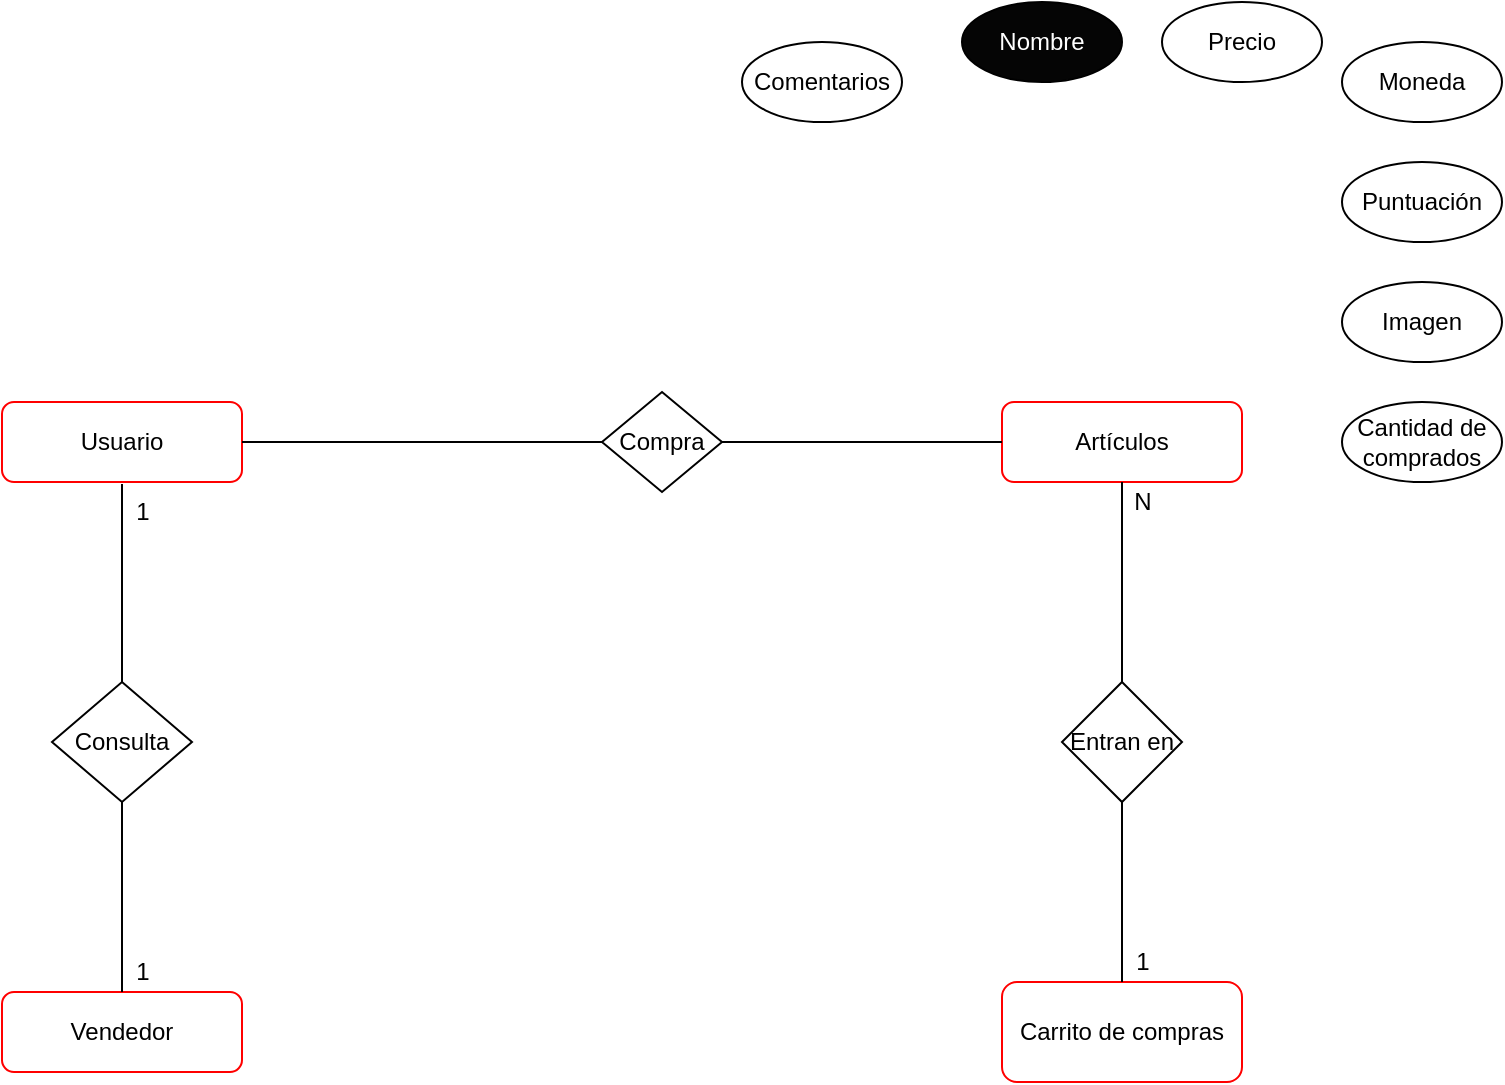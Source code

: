 <mxfile version="14.9.6" type="github">
  <diagram id="C5RBs43oDa-KdzZeNtuy" name="Page-1">
    <mxGraphModel dx="920" dy="551" grid="1" gridSize="10" guides="1" tooltips="1" connect="1" arrows="1" fold="1" page="1" pageScale="1" pageWidth="827" pageHeight="1169" math="0" shadow="0">
      <root>
        <mxCell id="WIyWlLk6GJQsqaUBKTNV-0" />
        <mxCell id="WIyWlLk6GJQsqaUBKTNV-1" parent="WIyWlLk6GJQsqaUBKTNV-0" />
        <mxCell id="WIyWlLk6GJQsqaUBKTNV-3" value="Usuario" style="rounded=1;whiteSpace=wrap;html=1;fontSize=12;glass=0;strokeWidth=1;shadow=0;strokeColor=#FF0000;" parent="WIyWlLk6GJQsqaUBKTNV-1" vertex="1">
          <mxGeometry x="70" y="220" width="120" height="40" as="geometry" />
        </mxCell>
        <mxCell id="WIyWlLk6GJQsqaUBKTNV-11" value="Artículos" style="rounded=1;whiteSpace=wrap;html=1;fontSize=12;glass=0;strokeWidth=1;shadow=0;strokeColor=#FF0000;" parent="WIyWlLk6GJQsqaUBKTNV-1" vertex="1">
          <mxGeometry x="570" y="220" width="120" height="40" as="geometry" />
        </mxCell>
        <mxCell id="9sxOckljg4lxQmoSP0Vh-1" value="" style="endArrow=none;html=1;exitX=0.5;exitY=0;exitDx=0;exitDy=0;" edge="1" parent="WIyWlLk6GJQsqaUBKTNV-1" source="9sxOckljg4lxQmoSP0Vh-20">
          <mxGeometry width="50" height="50" relative="1" as="geometry">
            <mxPoint x="129.41" y="170" as="sourcePoint" />
            <mxPoint x="130" y="261" as="targetPoint" />
          </mxGeometry>
        </mxCell>
        <mxCell id="9sxOckljg4lxQmoSP0Vh-2" value="Carrito de compras" style="rounded=1;whiteSpace=wrap;html=1;strokeColor=#FF0000;" vertex="1" parent="WIyWlLk6GJQsqaUBKTNV-1">
          <mxGeometry x="570" y="510" width="120" height="50" as="geometry" />
        </mxCell>
        <mxCell id="9sxOckljg4lxQmoSP0Vh-11" value="Vendedor" style="rounded=1;whiteSpace=wrap;html=1;fontSize=12;glass=0;strokeWidth=1;shadow=0;strokeColor=#FF0000;" vertex="1" parent="WIyWlLk6GJQsqaUBKTNV-1">
          <mxGeometry x="70" y="515" width="120" height="40" as="geometry" />
        </mxCell>
        <mxCell id="9sxOckljg4lxQmoSP0Vh-14" value="Entran en" style="rhombus;whiteSpace=wrap;html=1;strokeColor=#000000;fillColor=#FFFFFF;" vertex="1" parent="WIyWlLk6GJQsqaUBKTNV-1">
          <mxGeometry x="600" y="360" width="60" height="60" as="geometry" />
        </mxCell>
        <mxCell id="9sxOckljg4lxQmoSP0Vh-15" value="" style="endArrow=none;html=1;entryX=0.5;entryY=1;entryDx=0;entryDy=0;exitX=0.5;exitY=0;exitDx=0;exitDy=0;" edge="1" parent="WIyWlLk6GJQsqaUBKTNV-1" source="9sxOckljg4lxQmoSP0Vh-14" target="WIyWlLk6GJQsqaUBKTNV-11">
          <mxGeometry width="50" height="50" relative="1" as="geometry">
            <mxPoint x="350" y="300" as="sourcePoint" />
            <mxPoint x="400" y="250" as="targetPoint" />
          </mxGeometry>
        </mxCell>
        <mxCell id="9sxOckljg4lxQmoSP0Vh-16" value="" style="endArrow=none;html=1;exitX=0.5;exitY=0;exitDx=0;exitDy=0;" edge="1" parent="WIyWlLk6GJQsqaUBKTNV-1">
          <mxGeometry width="50" height="50" relative="1" as="geometry">
            <mxPoint x="630" y="510" as="sourcePoint" />
            <mxPoint x="630" y="420" as="targetPoint" />
          </mxGeometry>
        </mxCell>
        <mxCell id="9sxOckljg4lxQmoSP0Vh-18" value="N" style="text;html=1;align=center;verticalAlign=middle;resizable=0;points=[];autosize=1;strokeColor=none;" vertex="1" parent="WIyWlLk6GJQsqaUBKTNV-1">
          <mxGeometry x="630" y="260" width="20" height="20" as="geometry" />
        </mxCell>
        <mxCell id="9sxOckljg4lxQmoSP0Vh-19" value="1" style="text;html=1;align=center;verticalAlign=middle;resizable=0;points=[];autosize=1;strokeColor=none;" vertex="1" parent="WIyWlLk6GJQsqaUBKTNV-1">
          <mxGeometry x="630" y="490" width="20" height="20" as="geometry" />
        </mxCell>
        <mxCell id="9sxOckljg4lxQmoSP0Vh-20" value="Consulta" style="rhombus;whiteSpace=wrap;html=1;strokeColor=#000000;fillColor=#FFFFFF;" vertex="1" parent="WIyWlLk6GJQsqaUBKTNV-1">
          <mxGeometry x="95" y="360" width="70" height="60" as="geometry" />
        </mxCell>
        <mxCell id="9sxOckljg4lxQmoSP0Vh-21" value="" style="endArrow=none;html=1;exitX=0.5;exitY=0;exitDx=0;exitDy=0;entryX=0.5;entryY=1;entryDx=0;entryDy=0;" edge="1" parent="WIyWlLk6GJQsqaUBKTNV-1" source="9sxOckljg4lxQmoSP0Vh-11" target="9sxOckljg4lxQmoSP0Vh-20">
          <mxGeometry width="50" height="50" relative="1" as="geometry">
            <mxPoint x="129.23" y="365" as="sourcePoint" />
            <mxPoint x="128.82" y="285" as="targetPoint" />
          </mxGeometry>
        </mxCell>
        <mxCell id="9sxOckljg4lxQmoSP0Vh-22" value="1" style="text;html=1;align=center;verticalAlign=middle;resizable=0;points=[];autosize=1;strokeColor=none;" vertex="1" parent="WIyWlLk6GJQsqaUBKTNV-1">
          <mxGeometry x="130" y="265" width="20" height="20" as="geometry" />
        </mxCell>
        <mxCell id="9sxOckljg4lxQmoSP0Vh-23" value="1" style="text;html=1;align=center;verticalAlign=middle;resizable=0;points=[];autosize=1;strokeColor=none;" vertex="1" parent="WIyWlLk6GJQsqaUBKTNV-1">
          <mxGeometry x="130" y="495" width="20" height="20" as="geometry" />
        </mxCell>
        <mxCell id="9sxOckljg4lxQmoSP0Vh-25" value="Compra" style="rhombus;whiteSpace=wrap;html=1;strokeColor=#000000;fillColor=#FFFFFF;" vertex="1" parent="WIyWlLk6GJQsqaUBKTNV-1">
          <mxGeometry x="370" y="215" width="60" height="50" as="geometry" />
        </mxCell>
        <mxCell id="9sxOckljg4lxQmoSP0Vh-26" value="" style="endArrow=none;html=1;entryX=0;entryY=0.5;entryDx=0;entryDy=0;exitX=1;exitY=0.5;exitDx=0;exitDy=0;" edge="1" parent="WIyWlLk6GJQsqaUBKTNV-1" source="WIyWlLk6GJQsqaUBKTNV-3" target="9sxOckljg4lxQmoSP0Vh-25">
          <mxGeometry width="50" height="50" relative="1" as="geometry">
            <mxPoint x="190" y="100" as="sourcePoint" />
            <mxPoint x="240" y="50" as="targetPoint" />
          </mxGeometry>
        </mxCell>
        <mxCell id="9sxOckljg4lxQmoSP0Vh-27" value="" style="endArrow=none;html=1;entryX=0;entryY=0.5;entryDx=0;entryDy=0;exitX=1;exitY=0.5;exitDx=0;exitDy=0;" edge="1" parent="WIyWlLk6GJQsqaUBKTNV-1" source="9sxOckljg4lxQmoSP0Vh-25" target="WIyWlLk6GJQsqaUBKTNV-11">
          <mxGeometry width="50" height="50" relative="1" as="geometry">
            <mxPoint x="390" y="100" as="sourcePoint" />
            <mxPoint x="530" y="100" as="targetPoint" />
          </mxGeometry>
        </mxCell>
        <mxCell id="9sxOckljg4lxQmoSP0Vh-3" value="&lt;font color=&quot;#ffffff&quot; style=&quot;background-color: rgb(5 , 5 , 5)&quot;&gt;Nombre&lt;/font&gt;" style="ellipse;whiteSpace=wrap;html=1;fillColor=#050505;" vertex="1" parent="WIyWlLk6GJQsqaUBKTNV-1">
          <mxGeometry x="550" y="20" width="80" height="40" as="geometry" />
        </mxCell>
        <mxCell id="9sxOckljg4lxQmoSP0Vh-5" value="Precio" style="ellipse;whiteSpace=wrap;html=1;" vertex="1" parent="WIyWlLk6GJQsqaUBKTNV-1">
          <mxGeometry x="650" y="20" width="80" height="40" as="geometry" />
        </mxCell>
        <mxCell id="9sxOckljg4lxQmoSP0Vh-6" value="Puntuación" style="ellipse;whiteSpace=wrap;html=1;" vertex="1" parent="WIyWlLk6GJQsqaUBKTNV-1">
          <mxGeometry x="740" y="100" width="80" height="40" as="geometry" />
        </mxCell>
        <mxCell id="9sxOckljg4lxQmoSP0Vh-7" value="Moneda" style="ellipse;whiteSpace=wrap;html=1;" vertex="1" parent="WIyWlLk6GJQsqaUBKTNV-1">
          <mxGeometry x="740" y="40" width="80" height="40" as="geometry" />
        </mxCell>
        <mxCell id="9sxOckljg4lxQmoSP0Vh-8" value="Imagen" style="ellipse;whiteSpace=wrap;html=1;" vertex="1" parent="WIyWlLk6GJQsqaUBKTNV-1">
          <mxGeometry x="740" y="160" width="80" height="40" as="geometry" />
        </mxCell>
        <mxCell id="9sxOckljg4lxQmoSP0Vh-12" value="Cantidad de comprados" style="ellipse;whiteSpace=wrap;html=1;" vertex="1" parent="WIyWlLk6GJQsqaUBKTNV-1">
          <mxGeometry x="740" y="220" width="80" height="40" as="geometry" />
        </mxCell>
        <mxCell id="9sxOckljg4lxQmoSP0Vh-13" value="Comentarios" style="ellipse;whiteSpace=wrap;html=1;" vertex="1" parent="WIyWlLk6GJQsqaUBKTNV-1">
          <mxGeometry x="440" y="40" width="80" height="40" as="geometry" />
        </mxCell>
      </root>
    </mxGraphModel>
  </diagram>
</mxfile>
